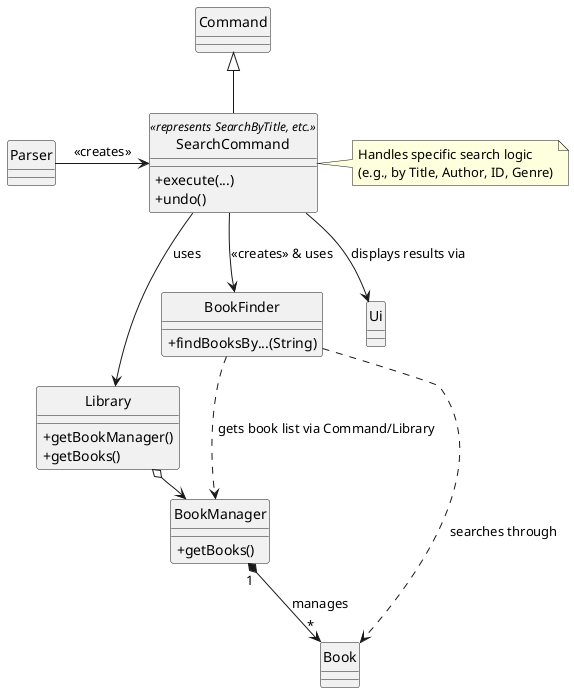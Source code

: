 @startuml
skinparam classAttributeIconSize 0
hide circle

class Parser
class Command
class SearchCommand <<represents SearchByTitle, etc.>> extends Command {
  + execute(...)
  + undo()
}
class Library {
 + getBookManager()
 + getBooks()
}
class BookManager {
 + getBooks()
}
class BookFinder {
 + findBooksBy...(String)
}
class Book
class Ui

note right of SearchCommand : Handles specific search logic\n(e.g., by Title, Author, ID, Genre)

Parser -> SearchCommand : <<creates>>
SearchCommand --> Library : uses
SearchCommand --> BookFinder : <<creates>> & uses
SearchCommand --> Ui : displays results via

Library o-> BookManager

BookManager "1" *--> "*" Book : manages
BookFinder ..> BookManager : gets book list via Command/Library
BookFinder ..> Book : searches through
@enduml